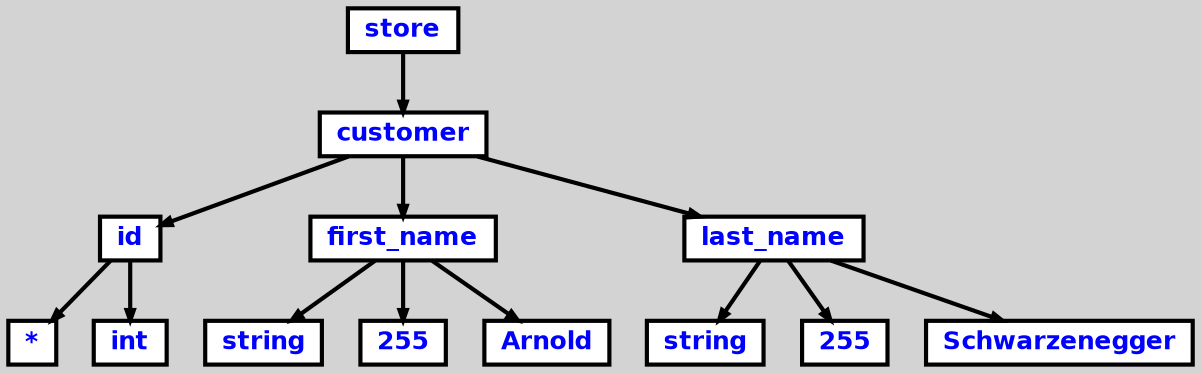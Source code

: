 digraph {

	ordering=out;
	ranksep=.4;
	bgcolor="lightgrey"; node [shape=box, fixedsize=false, fontsize=12, fontname="Helvetica-bold", fontcolor="blue"
		width=.25, height=.25, color="black", fillcolor="white", style="filled, solid, bold"];
	edge [arrowsize=.5, color="black", style="bold"]

  n0 [label="store"];
  n1 [label="customer"];
  n1 [label="customer"];
  n2 [label="id"];
  n2 [label="id"];
  n3 [label="*"];
  n4 [label="int"];
  n5 [label="first_name"];
  n5 [label="first_name"];
  n6 [label="string"];
  n7 [label="255"];
  n8 [label="Arnold"];
  n9 [label="last_name"];
  n9 [label="last_name"];
  n10 [label="string"];
  n11 [label="255"];
  n12 [label="Schwarzenegger"];

  n0 -> n1 // "store" -> "customer"
  n1 -> n2 // "customer" -> "id"
  n2 -> n3 // "id" -> "*"
  n2 -> n4 // "id" -> "int"
  n1 -> n5 // "customer" -> "first_name"
  n5 -> n6 // "first_name" -> "string"
  n5 -> n7 // "first_name" -> "255"
  n5 -> n8 // "first_name" -> "Arnold"
  n1 -> n9 // "customer" -> "last_name"
  n9 -> n10 // "last_name" -> "string"
  n9 -> n11 // "last_name" -> "255"
  n9 -> n12 // "last_name" -> "Schwarzenegger"

}

